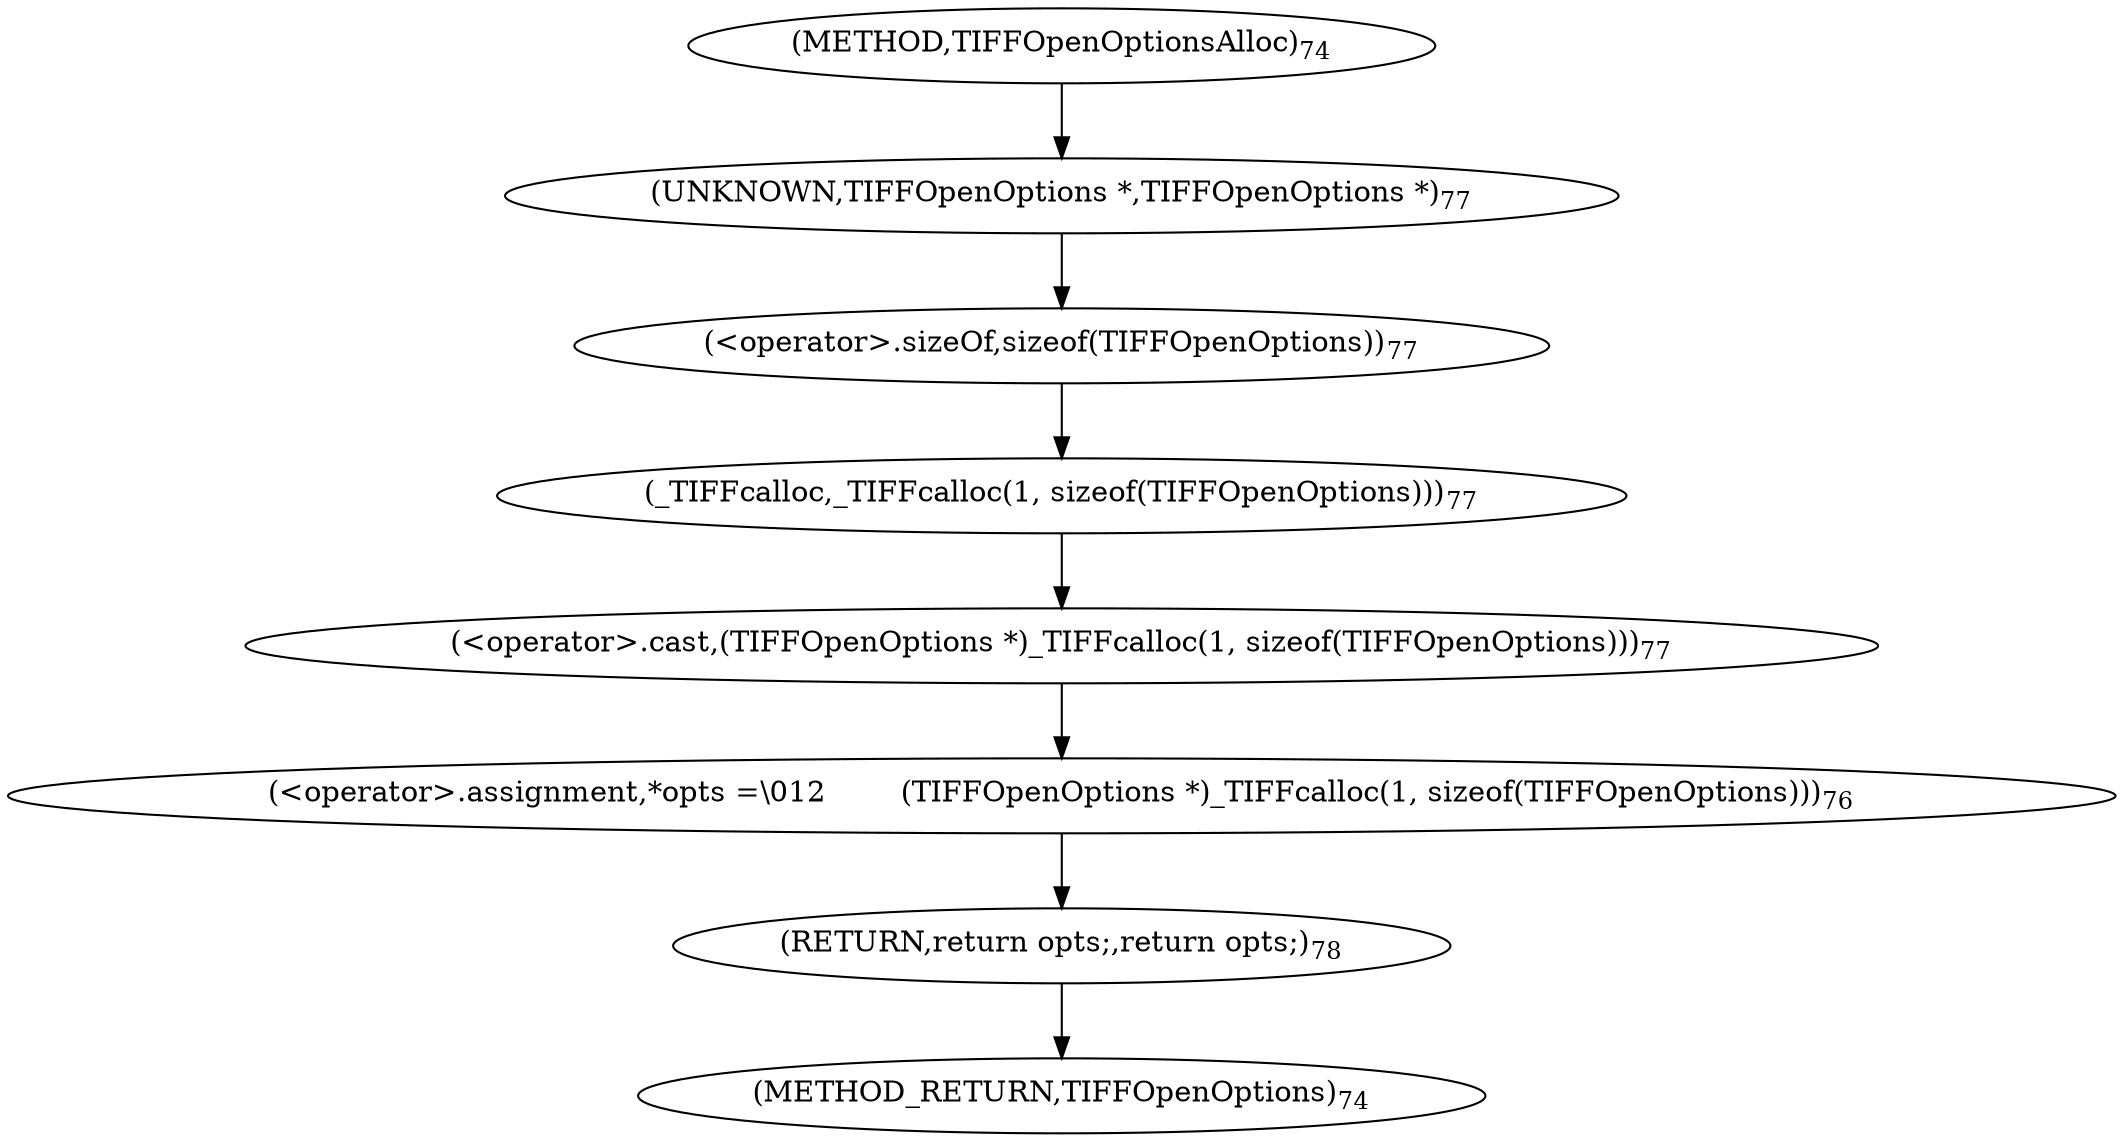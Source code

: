 digraph "TIFFOpenOptionsAlloc" {  
"108" [label = <(&lt;operator&gt;.assignment,*opts =\012        (TIFFOpenOptions *)_TIFFcalloc(1, sizeof(TIFFOpenOptions)))<SUB>76</SUB>> ]
"116" [label = <(RETURN,return opts;,return opts;)<SUB>78</SUB>> ]
"110" [label = <(&lt;operator&gt;.cast,(TIFFOpenOptions *)_TIFFcalloc(1, sizeof(TIFFOpenOptions)))<SUB>77</SUB>> ]
"111" [label = <(UNKNOWN,TIFFOpenOptions *,TIFFOpenOptions *)<SUB>77</SUB>> ]
"112" [label = <(_TIFFcalloc,_TIFFcalloc(1, sizeof(TIFFOpenOptions)))<SUB>77</SUB>> ]
"114" [label = <(&lt;operator&gt;.sizeOf,sizeof(TIFFOpenOptions))<SUB>77</SUB>> ]
"105" [label = <(METHOD,TIFFOpenOptionsAlloc)<SUB>74</SUB>> ]
"118" [label = <(METHOD_RETURN,TIFFOpenOptions)<SUB>74</SUB>> ]
  "108" -> "116" 
  "116" -> "118" 
  "110" -> "108" 
  "111" -> "114" 
  "112" -> "110" 
  "114" -> "112" 
  "105" -> "111" 
}
